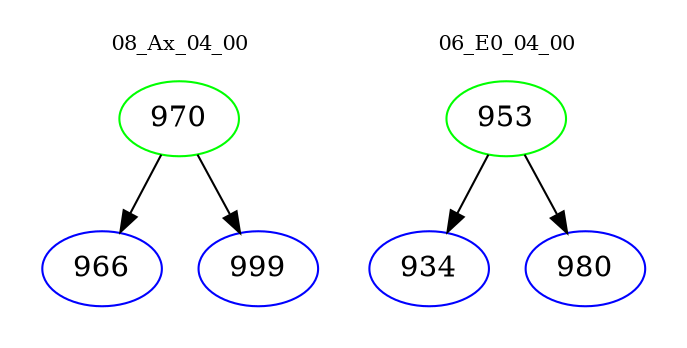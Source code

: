 digraph{
subgraph cluster_0 {
color = white
label = "08_Ax_04_00";
fontsize=10;
T0_970 [label="970", color="green"]
T0_970 -> T0_966 [color="black"]
T0_966 [label="966", color="blue"]
T0_970 -> T0_999 [color="black"]
T0_999 [label="999", color="blue"]
}
subgraph cluster_1 {
color = white
label = "06_E0_04_00";
fontsize=10;
T1_953 [label="953", color="green"]
T1_953 -> T1_934 [color="black"]
T1_934 [label="934", color="blue"]
T1_953 -> T1_980 [color="black"]
T1_980 [label="980", color="blue"]
}
}

